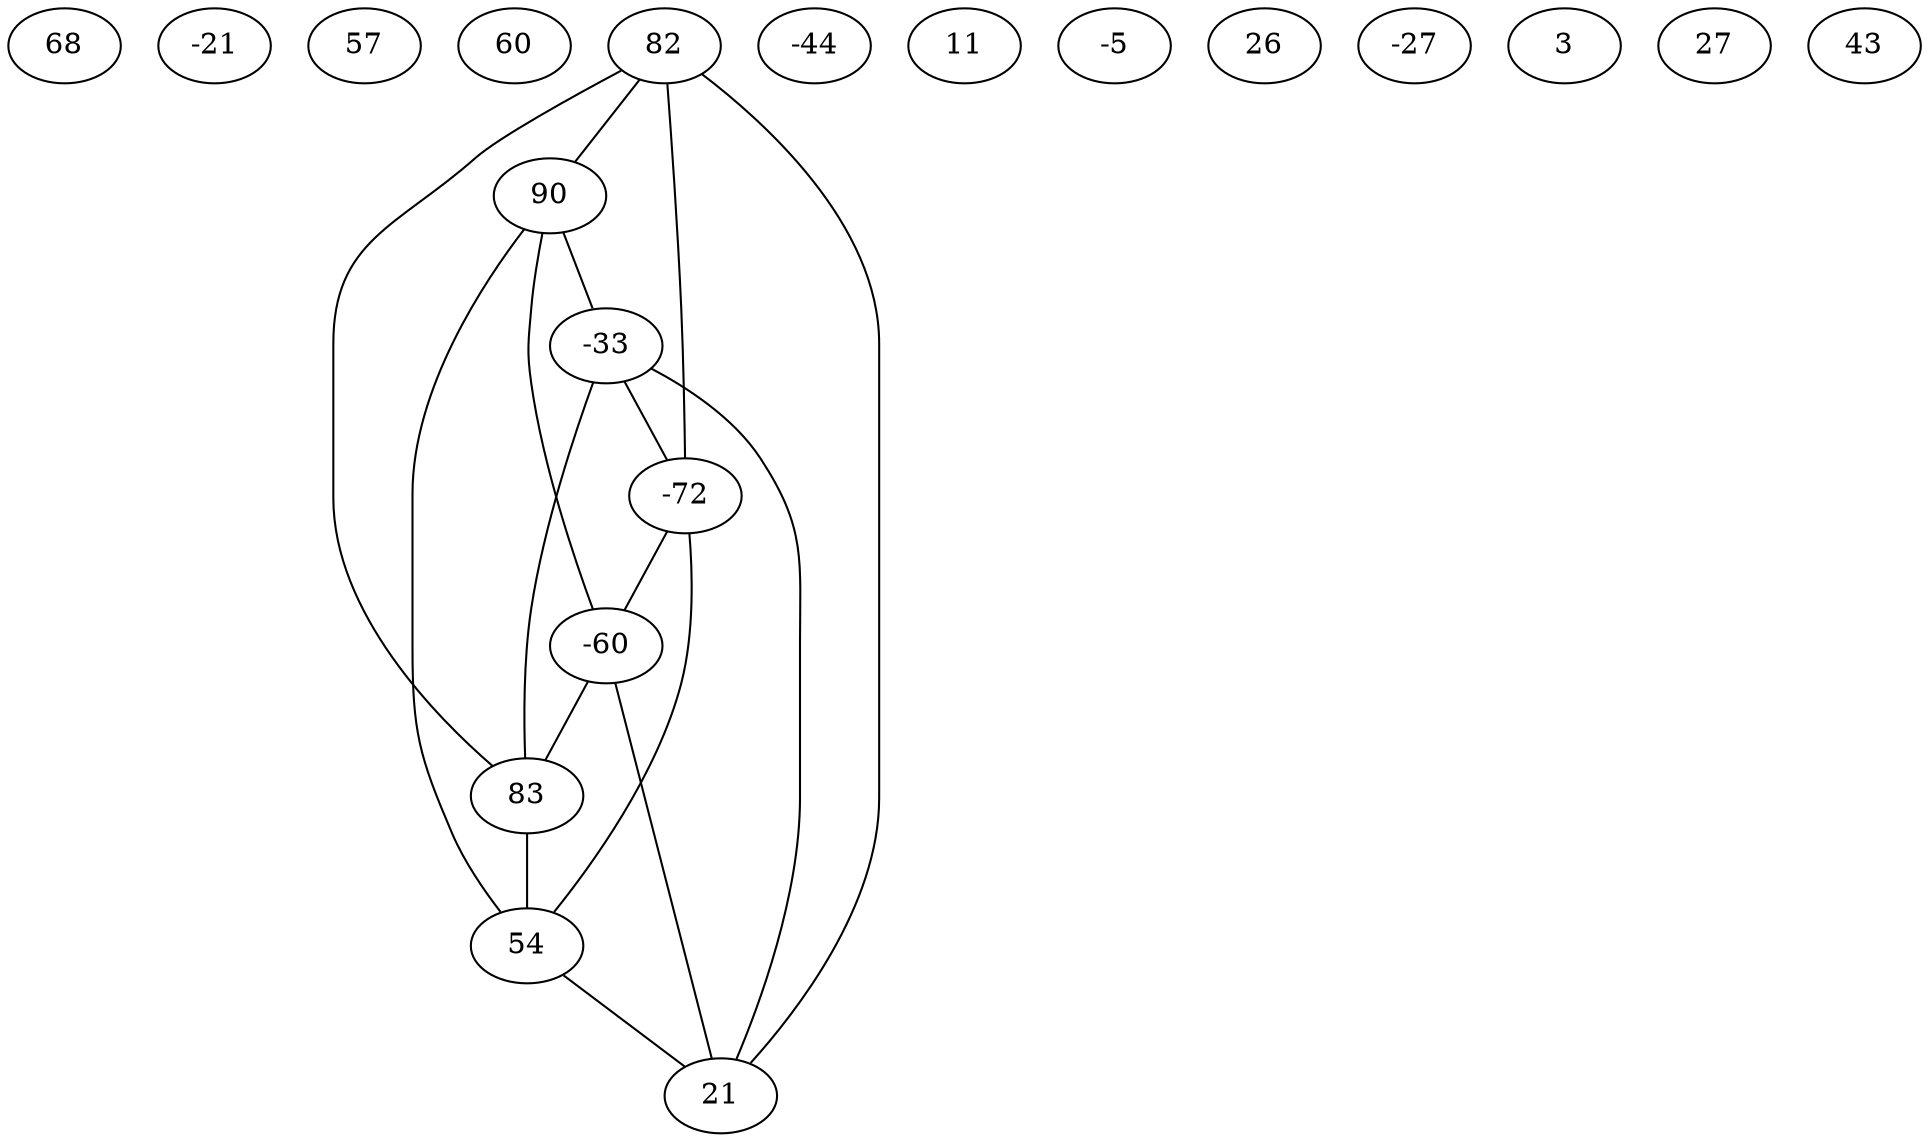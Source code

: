 graph {
68,-21 [pos="68,-21!"]
57,60 [pos="57,60!"]
82,-60 [pos="82,-60!"]
-33,54 [pos="-33,54!"]
-44,11 [pos="-44,11!"]
-5,26 [pos="-5,26!"]
-27,3 [pos="-27,3!"]
90,83 [pos="90,83!"]
27,43 [pos="27,43!"]
-72,21 [pos="-72,21!"]
    -72,21 -- 82,-60
    82,-60 -- 90,83
    90,83 -- -33,54
    -33,54 -- -72,21
}
